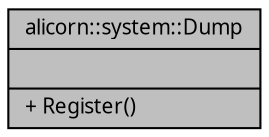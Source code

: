 digraph "alicorn::system::Dump"
{
 // INTERACTIVE_SVG=YES
  edge [fontname="Verdana",fontsize="10",labelfontname="Verdana",labelfontsize="10"];
  node [fontname="Verdana",fontsize="10",shape=record];
  Node1 [label="{alicorn::system::Dump\n||+ Register()\l}",height=0.2,width=0.4,color="black", fillcolor="grey75", style="filled", fontcolor="black"];
}
